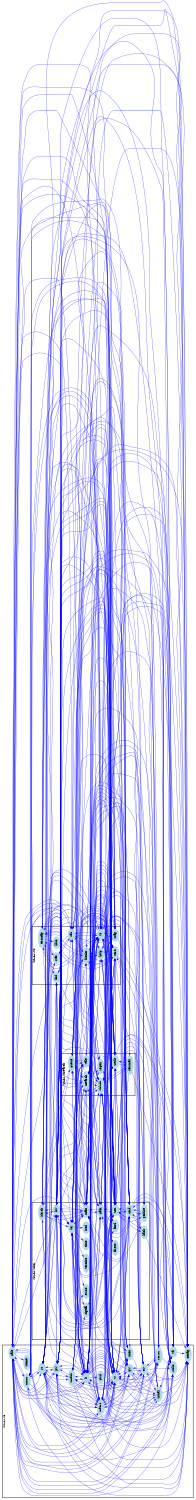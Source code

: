 /* ------------------------------------------------------------ */
/* created with bunch v3 */
/* Objective Function value = 1.0*/
/* ------------------------------------------------------------ */

digraph G {
size= "10,10";
rotate = 90;
subgraph cluster0 {
label = "(SS-L1):zstr";
color = black;
style = bold;

"uisrch"[label="uisrch",shape=ellipse,color=lightblue,fontcolor=black,style=filled];
"bw"[label="bw",shape=ellipse,color=lightblue,fontcolor=black,style=filled];
"main"[label="main",shape=ellipse,color=lightblue,fontcolor=black,style=filled];
"poshist"[label="poshist",shape=ellipse,color=lightblue,fontcolor=black,style=filled];
"zstr"[label="zstr",shape=ellipse,color=lightblue,fontcolor=black,style=filled];
"hash"[label="hash",shape=ellipse,color=lightblue,fontcolor=black,style=filled];
"cmd"[label="cmd",shape=ellipse,color=lightblue,fontcolor=black,style=filled];
"path"[label="path",shape=ellipse,color=lightblue,fontcolor=black,style=filled];
"fcntl"[label="fcntl",shape=ellipse,color=lightblue,fontcolor=black,style=filled];
"dirent"[label="dirent",shape=ellipse,color=lightblue,fontcolor=black,style=filled];
"errno"[label="errno",shape=ellipse,color=lightblue,fontcolor=black,style=filled];
"tty"[label="tty",shape=ellipse,color=lightblue,fontcolor=black,style=filled];
"termios"[label="termios",shape=ellipse,color=lightblue,fontcolor=black,style=filled];
"time"[label="time",shape=ellipse,color=lightblue,fontcolor=black,style=filled];
"ioctl"[label="ioctl",shape=ellipse,color=lightblue,fontcolor=black,style=filled];
"signal"[label="signal",shape=ellipse,color=lightblue,fontcolor=black,style=filled];
}
subgraph cluster1 {
label = "(SS-L1):usearch";
color = black;
style = bold;

"queue"[label="queue",shape=ellipse,color=lightblue,fontcolor=black,style=filled];
"vfile"[label="vfile",shape=ellipse,color=lightblue,fontcolor=black,style=filled];
"usearch"[label="usearch",shape=ellipse,color=lightblue,fontcolor=black,style=filled];
"regex"[label="regex",shape=ellipse,color=lightblue,fontcolor=black,style=filled];
"uformat"[label="uformat",shape=ellipse,color=lightblue,fontcolor=black,style=filled];
"uedit"[label="uedit",shape=ellipse,color=lightblue,fontcolor=black,style=filled];
"ublock"[label="ublock",shape=ellipse,color=lightblue,fontcolor=black,style=filled];
}
subgraph cluster2 {
label = "(SS-L1):b";
color = black;
style = bold;

"ufile"[label="ufile",shape=ellipse,color=lightblue,fontcolor=black,style=filled];
"menu"[label="menu",shape=ellipse,color=lightblue,fontcolor=black,style=filled];
"utime"[label="utime",shape=ellipse,color=lightblue,fontcolor=black,style=filled];
"tw"[label="tw",shape=ellipse,color=lightblue,fontcolor=black,style=filled];
"stdio"[label="stdio",shape=ellipse,color=lightblue,fontcolor=black,style=filled];
"uerror"[label="uerror",shape=ellipse,color=lightblue,fontcolor=black,style=filled];
"ushell"[label="ushell",shape=ellipse,color=lightblue,fontcolor=black,style=filled];
"va"[label="va",shape=ellipse,color=lightblue,fontcolor=black,style=filled];
"b"[label="b",shape=ellipse,color=lightblue,fontcolor=black,style=filled];
"pwd"[label="pwd",shape=ellipse,color=lightblue,fontcolor=black,style=filled];
"undo"[label="undo",shape=ellipse,color=lightblue,fontcolor=black,style=filled];
"qw"[label="qw",shape=ellipse,color=lightblue,fontcolor=black,style=filled];
"w"[label="w",shape=ellipse,color=lightblue,fontcolor=black,style=filled];
"config"[label="config",shape=ellipse,color=lightblue,fontcolor=black,style=filled];
"macro"[label="macro",shape=ellipse,color=lightblue,fontcolor=black,style=filled];
"umath"[label="umath",shape=ellipse,color=lightblue,fontcolor=black,style=filled];
"rc"[label="rc",shape=ellipse,color=lightblue,fontcolor=black,style=filled];
"pw"[label="pw",shape=ellipse,color=lightblue,fontcolor=black,style=filled];
}
subgraph cluster3 {
label = "(SS-L1):vs";
color = black;
style = bold;

"libio"[label="libio",shape=ellipse,color=lightblue,fontcolor=black,style=filled];
"termcap"[label="termcap",shape=ellipse,color=lightblue,fontcolor=black,style=filled];
"kbd"[label="kbd",shape=ellipse,color=lightblue,fontcolor=black,style=filled];
"tab"[label="tab",shape=ellipse,color=lightblue,fontcolor=black,style=filled];
"stat"[label="stat",shape=ellipse,color=lightblue,fontcolor=black,style=filled];
"vs"[label="vs",shape=ellipse,color=lightblue,fontcolor=black,style=filled];
"utag"[label="utag",shape=ellipse,color=lightblue,fontcolor=black,style=filled];
"blocks"[label="blocks",shape=ellipse,color=lightblue,fontcolor=black,style=filled];
"scrn"[label="scrn",shape=ellipse,color=lightblue,fontcolor=black,style=filled];
"help"[label="help",shape=ellipse,color=lightblue,fontcolor=black,style=filled];
}
"main" -> "tty" [color=blue,font=6];
"main" -> "ufile" [color=blue,font=6];
"main" -> "scrn" [color=blue,font=6];
"main" -> "kbd" [color=blue,font=6];
"main" -> "w" [color=blue,font=6];
"main" -> "path" [color=blue,font=6];
"main" -> "vfile" [color=blue,font=6];
"main" -> "rc" [color=blue,font=6];
"main" -> "vs" [color=blue,font=6];
"main" -> "help" [color=blue,font=6];
"main" -> "bw" [color=blue,font=6];
"main" -> "uedit" [color=blue,font=6];
"main" -> "termcap" [color=blue,font=6];
"main" -> "uisrch" [color=blue,font=6];
"main" -> "b" [color=blue,font=6];
"main" -> "usearch" [color=blue,font=6];
"main" -> "macro" [color=blue,font=6];
"main" -> "config" [color=blue,font=6];
"main" -> "stdio" [color=blue,font=6];
"main" -> "tw" [color=blue,font=6];
"vfile" -> "b" [color=blue,font=6];
"vfile" -> "queue" [color=blue,font=6];
"vfile" -> "config" [color=blue,font=6];
"vfile" -> "path" [color=blue,font=6];
"vfile" -> "blocks" [color=blue,font=6];
"vfile" -> "tty" [color=blue,font=6];
"vfile" -> "fcntl" [color=blue,font=6];
"regex" -> "b" [color=blue,font=6];
"regex" -> "usearch" [color=blue,font=6];
"regex" -> "zstr" [color=blue,font=6];
"regex" -> "termcap" [color=blue,font=6];
"regex" -> "vs" [color=blue,font=6];
"macro" -> "tty" [color=blue,font=6];
"macro" -> "ufile" [color=blue,font=6];
"macro" -> "main" [color=blue,font=6];
"macro" -> "umath" [color=blue,font=6];
"macro" -> "kbd" [color=blue,font=6];
"macro" -> "w" [color=blue,font=6];
"macro" -> "pw" [color=blue,font=6];
"macro" -> "rc" [color=blue,font=6];
"macro" -> "vs" [color=blue,font=6];
"macro" -> "cmd" [color=blue,font=6];
"macro" -> "ublock" [color=blue,font=6];
"macro" -> "uedit" [color=blue,font=6];
"macro" -> "zstr" [color=blue,font=6];
"macro" -> "b" [color=blue,font=6];
"macro" -> "qw" [color=blue,font=6];
"macro" -> "config" [color=blue,font=6];
"macro" -> "stdio" [color=blue,font=6];
"macro" -> "undo" [color=blue,font=6];
"queue" -> "ublock" [color=blue,font=6];
"queue" -> "config" [color=blue,font=6];
"queue" -> "usearch" [color=blue,font=6];
"queue" -> "poshist" [color=blue,font=6];
"queue" -> "uerror" [color=blue,font=6];
"queue" -> "uisrch" [color=blue,font=6];
"queue" -> "b" [color=blue,font=6];
"queue" -> "undo" [color=blue,font=6];
"queue" -> "w" [color=blue,font=6];
"queue" -> "vfile" [color=blue,font=6];
"pw" -> "rc" [color=blue,font=6];
"pw" -> "ufile" [color=blue,font=6];
"pw" -> "ublock" [color=blue,font=6];
"pw" -> "tab" [color=blue,font=6];
"pw" -> "config" [color=blue,font=6];
"pw" -> "macro" [color=blue,font=6];
"pw" -> "cmd" [color=blue,font=6];
"pw" -> "usearch" [color=blue,font=6];
"pw" -> "ushell" [color=blue,font=6];
"pw" -> "utag" [color=blue,font=6];
"pw" -> "umath" [color=blue,font=6];
"pw" -> "uedit" [color=blue,font=6];
"pw" -> "bw" [color=blue,font=6];
"pw" -> "b" [color=blue,font=6];
"pw" -> "w" [color=blue,font=6];
"pw" -> "zstr" [color=blue,font=6];
"usearch" -> "regex" [color=blue,font=6];
"usearch" -> "main" [color=blue,font=6];
"usearch" -> "utag" [color=blue,font=6];
"usearch" -> "w" [color=blue,font=6];
"usearch" -> "pw" [color=blue,font=6];
"usearch" -> "rc" [color=blue,font=6];
"usearch" -> "queue" [color=blue,font=6];
"usearch" -> "vs" [color=blue,font=6];
"usearch" -> "cmd" [color=blue,font=6];
"usearch" -> "ublock" [color=blue,font=6];
"usearch" -> "bw" [color=blue,font=6];
"usearch" -> "uedit" [color=blue,font=6];
"usearch" -> "zstr" [color=blue,font=6];
"usearch" -> "uisrch" [color=blue,font=6];
"usearch" -> "b" [color=blue,font=6];
"usearch" -> "qw" [color=blue,font=6];
"usearch" -> "config" [color=blue,font=6];
"usearch" -> "stdio" [color=blue,font=6];
"usearch" -> "undo" [color=blue,font=6];
"uisrch" -> "config" [color=blue,font=6];
"uisrch" -> "cmd" [color=blue,font=6];
"uisrch" -> "main" [color=blue,font=6];
"uisrch" -> "usearch" [color=blue,font=6];
"uisrch" -> "queue" [color=blue,font=6];
"uisrch" -> "qw" [color=blue,font=6];
"uisrch" -> "tty" [color=blue,font=6];
"uisrch" -> "bw" [color=blue,font=6];
"uisrch" -> "b" [color=blue,font=6];
"uisrch" -> "vs" [color=blue,font=6];
"vs" -> "menu" [color=blue,font=6];
"vs" -> "ufile" [color=blue,font=6];
"vs" -> "va" [color=blue,font=6];
"vs" -> "uerror" [color=blue,font=6];
"vs" -> "tab" [color=blue,font=6];
"vs" -> "regex" [color=blue,font=6];
"vs" -> "main" [color=blue,font=6];
"vs" -> "umath" [color=blue,font=6];
"vs" -> "utag" [color=blue,font=6];
"vs" -> "w" [color=blue,font=6];
"vs" -> "path" [color=blue,font=6];
"vs" -> "rc" [color=blue,font=6];
"vs" -> "cmd" [color=blue,font=6];
"vs" -> "ublock" [color=blue,font=6];
"vs" -> "uedit" [color=blue,font=6];
"vs" -> "termcap" [color=blue,font=6];
"vs" -> "uisrch" [color=blue,font=6];
"vs" -> "blocks" [color=blue,font=6];
"vs" -> "usearch" [color=blue,font=6];
"vs" -> "b" [color=blue,font=6];
"vs" -> "macro" [color=blue,font=6];
"vs" -> "qw" [color=blue,font=6];
"vs" -> "config" [color=blue,font=6];
"vs" -> "tw" [color=blue,font=6];
"uedit" -> "scrn" [color=blue,font=6];
"uedit" -> "stdio" [color=blue,font=6];
"uedit" -> "uformat" [color=blue,font=6];
"uedit" -> "ublock" [color=blue,font=6];
"uedit" -> "macro" [color=blue,font=6];
"uedit" -> "main" [color=blue,font=6];
"uedit" -> "qw" [color=blue,font=6];
"uedit" -> "umath" [color=blue,font=6];
"uedit" -> "b" [color=blue,font=6];
"uedit" -> "bw" [color=blue,font=6];
"uedit" -> "w" [color=blue,font=6];
"uedit" -> "zstr" [color=blue,font=6];
"uedit" -> "pw" [color=blue,font=6];
"uedit" -> "vs" [color=blue,font=6];
"scrn" -> "blocks" [color=blue,font=6];
"scrn" -> "ufile" [color=blue,font=6];
"scrn" -> "stdio" [color=blue,font=6];
"scrn" -> "menu" [color=blue,font=6];
"scrn" -> "ublock" [color=blue,font=6];
"scrn" -> "config" [color=blue,font=6];
"scrn" -> "macro" [color=blue,font=6];
"scrn" -> "main" [color=blue,font=6];
"scrn" -> "help" [color=blue,font=6];
"scrn" -> "tw" [color=blue,font=6];
"scrn" -> "termcap" [color=blue,font=6];
"scrn" -> "tty" [color=blue,font=6];
"scrn" -> "uedit" [color=blue,font=6];
"scrn" -> "bw" [color=blue,font=6];
"scrn" -> "w" [color=blue,font=6];
"scrn" -> "zstr" [color=blue,font=6];
"ufile" -> "menu" [color=blue,font=6];
"ufile" -> "tty" [color=blue,font=6];
"ufile" -> "uerror" [color=blue,font=6];
"ufile" -> "va" [color=blue,font=6];
"ufile" -> "tab" [color=blue,font=6];
"ufile" -> "ushell" [color=blue,font=6];
"ufile" -> "main" [color=blue,font=6];
"ufile" -> "scrn" [color=blue,font=6];
"ufile" -> "utag" [color=blue,font=6];
"ufile" -> "w" [color=blue,font=6];
"ufile" -> "utime" [color=blue,font=6];
"ufile" -> "pw" [color=blue,font=6];
"ufile" -> "path" [color=blue,font=6];
"ufile" -> "rc" [color=blue,font=6];
"ufile" -> "vs" [color=blue,font=6];
"ufile" -> "fcntl" [color=blue,font=6];
"ufile" -> "ublock" [color=blue,font=6];
"ufile" -> "bw" [color=blue,font=6];
"ufile" -> "zstr" [color=blue,font=6];
"ufile" -> "stat" [color=blue,font=6];
"ufile" -> "macro" [color=blue,font=6];
"ufile" -> "b" [color=blue,font=6];
"ufile" -> "qw" [color=blue,font=6];
"ufile" -> "config" [color=blue,font=6];
"ufile" -> "stdio" [color=blue,font=6];
"ufile" -> "tw" [color=blue,font=6];
"tty" -> "scrn" [color=blue,font=6];
"tty" -> "stdio" [color=blue,font=6];
"tty" -> "fcntl" [color=blue,font=6];
"tty" -> "errno" [color=blue,font=6];
"tty" -> "config" [color=blue,font=6];
"tty" -> "time" [color=blue,font=6];
"tty" -> "macro" [color=blue,font=6];
"tty" -> "main" [color=blue,font=6];
"tty" -> "ioctl" [color=blue,font=6];
"tty" -> "ushell" [color=blue,font=6];
"tty" -> "b" [color=blue,font=6];
"tty" -> "signal" [color=blue,font=6];
"tty" -> "termios" [color=blue,font=6];
"tty" -> "zstr" [color=blue,font=6];
"tty" -> "path" [color=blue,font=6];
"tty" -> "vfile" [color=blue,font=6];
"va" -> "rc" [color=blue,font=6];
"va" -> "ufile" [color=blue,font=6];
"va" -> "tab" [color=blue,font=6];
"va" -> "config" [color=blue,font=6];
"va" -> "cmd" [color=blue,font=6];
"va" -> "help" [color=blue,font=6];
"va" -> "ushell" [color=blue,font=6];
"va" -> "termcap" [color=blue,font=6];
"va" -> "b" [color=blue,font=6];
"va" -> "vs" [color=blue,font=6];
"va" -> "path" [color=blue,font=6];
"undo" -> "queue" [color=blue,font=6];
"undo" -> "b" [color=blue,font=6];
"undo" -> "w" [color=blue,font=6];
"undo" -> "config" [color=blue,font=6];
"undo" -> "usearch" [color=blue,font=6];
"undo" -> "ublock" [color=blue,font=6];
"undo" -> "macro" [color=blue,font=6];
"undo" -> "blocks" [color=blue,font=6];
"ushell" -> "ufile" [color=blue,font=6];
"ushell" -> "config" [color=blue,font=6];
"ushell" -> "main" [color=blue,font=6];
"ushell" -> "tw" [color=blue,font=6];
"ushell" -> "qw" [color=blue,font=6];
"ushell" -> "tty" [color=blue,font=6];
"ushell" -> "signal" [color=blue,font=6];
"ushell" -> "va" [color=blue,font=6];
"ushell" -> "b" [color=blue,font=6];
"ushell" -> "w" [color=blue,font=6];
"ushell" -> "pw" [color=blue,font=6];
"ushell" -> "vs" [color=blue,font=6];
"umath" -> "rc" [color=blue,font=6];
"umath" -> "stdio" [color=blue,font=6];
"umath" -> "config" [color=blue,font=6];
"umath" -> "macro" [color=blue,font=6];
"umath" -> "uedit" [color=blue,font=6];
"umath" -> "signal" [color=blue,font=6];
"umath" -> "b" [color=blue,font=6];
"umath" -> "w" [color=blue,font=6];
"umath" -> "zstr" [color=blue,font=6];
"umath" -> "pw" [color=blue,font=6];
"umath" -> "vs" [color=blue,font=6];
"help" -> "main" [color=blue,font=6];
"help" -> "w" [color=blue,font=6];
"help" -> "scrn" [color=blue,font=6];
"help" -> "config" [color=blue,font=6];
"help" -> "va" [color=blue,font=6];
"help" -> "zstr" [color=blue,font=6];
"help" -> "rc" [color=blue,font=6];
"help" -> "blocks" [color=blue,font=6];
"kbd" -> "main" [color=blue,font=6];
"kbd" -> "w" [color=blue,font=6];
"kbd" -> "config" [color=blue,font=6];
"kbd" -> "macro" [color=blue,font=6];
"kbd" -> "termcap" [color=blue,font=6];
"kbd" -> "rc" [color=blue,font=6];
"kbd" -> "bw" [color=blue,font=6];
"ublock" -> "scrn" [color=blue,font=6];
"ublock" -> "uformat" [color=blue,font=6];
"ublock" -> "usearch" [color=blue,font=6];
"ublock" -> "queue" [color=blue,font=6];
"ublock" -> "tty" [color=blue,font=6];
"ublock" -> "uedit" [color=blue,font=6];
"ublock" -> "bw" [color=blue,font=6];
"ublock" -> "b" [color=blue,font=6];
"ublock" -> "undo" [color=blue,font=6];
"ublock" -> "w" [color=blue,font=6];
"ublock" -> "zstr" [color=blue,font=6];
"ublock" -> "pw" [color=blue,font=6];
"ublock" -> "vs" [color=blue,font=6];
"termcap" -> "blocks" [color=blue,font=6];
"termcap" -> "scrn" [color=blue,font=6];
"termcap" -> "stdio" [color=blue,font=6];
"termcap" -> "libio" [color=blue,font=6];
"termcap" -> "config" [color=blue,font=6];
"termcap" -> "main" [color=blue,font=6];
"termcap" -> "stat" [color=blue,font=6];
"termcap" -> "tty" [color=blue,font=6];
"termcap" -> "va" [color=blue,font=6];
"termcap" -> "regex" [color=blue,font=6];
"termcap" -> "kbd" [color=blue,font=6];
"termcap" -> "zstr" [color=blue,font=6];
"termcap" -> "vs" [color=blue,font=6];
"zstr" -> "menu" [color=blue,font=6];
"zstr" -> "ufile" [color=blue,font=6];
"zstr" -> "tty" [color=blue,font=6];
"zstr" -> "hash" [color=blue,font=6];
"zstr" -> "tab" [color=blue,font=6];
"zstr" -> "uerror" [color=blue,font=6];
"zstr" -> "regex" [color=blue,font=6];
"zstr" -> "umath" [color=blue,font=6];
"zstr" -> "scrn" [color=blue,font=6];
"zstr" -> "utag" [color=blue,font=6];
"zstr" -> "w" [color=blue,font=6];
"zstr" -> "pw" [color=blue,font=6];
"zstr" -> "path" [color=blue,font=6];
"zstr" -> "poshist" [color=blue,font=6];
"zstr" -> "rc" [color=blue,font=6];
"zstr" -> "help" [color=blue,font=6];
"zstr" -> "cmd" [color=blue,font=6];
"zstr" -> "ublock" [color=blue,font=6];
"zstr" -> "bw" [color=blue,font=6];
"zstr" -> "uedit" [color=blue,font=6];
"zstr" -> "termcap" [color=blue,font=6];
"zstr" -> "macro" [color=blue,font=6];
"zstr" -> "usearch" [color=blue,font=6];
"zstr" -> "b" [color=blue,font=6];
"zstr" -> "config" [color=blue,font=6];
"w" -> "menu" [color=blue,font=6];
"w" -> "ufile" [color=blue,font=6];
"w" -> "tty" [color=blue,font=6];
"w" -> "uerror" [color=blue,font=6];
"w" -> "tab" [color=blue,font=6];
"w" -> "ushell" [color=blue,font=6];
"w" -> "main" [color=blue,font=6];
"w" -> "umath" [color=blue,font=6];
"w" -> "scrn" [color=blue,font=6];
"w" -> "kbd" [color=blue,font=6];
"w" -> "utag" [color=blue,font=6];
"w" -> "pw" [color=blue,font=6];
"w" -> "poshist" [color=blue,font=6];
"w" -> "rc" [color=blue,font=6];
"w" -> "queue" [color=blue,font=6];
"w" -> "help" [color=blue,font=6];
"w" -> "cmd" [color=blue,font=6];
"w" -> "ublock" [color=blue,font=6];
"w" -> "uedit" [color=blue,font=6];
"w" -> "bw" [color=blue,font=6];
"w" -> "zstr" [color=blue,font=6];
"w" -> "blocks" [color=blue,font=6];
"w" -> "macro" [color=blue,font=6];
"w" -> "b" [color=blue,font=6];
"w" -> "usearch" [color=blue,font=6];
"w" -> "qw" [color=blue,font=6];
"w" -> "config" [color=blue,font=6];
"w" -> "tw" [color=blue,font=6];
"w" -> "undo" [color=blue,font=6];
"rc" -> "menu" [color=blue,font=6];
"rc" -> "va" [color=blue,font=6];
"rc" -> "main" [color=blue,font=6];
"rc" -> "umath" [color=blue,font=6];
"rc" -> "kbd" [color=blue,font=6];
"rc" -> "w" [color=blue,font=6];
"rc" -> "pw" [color=blue,font=6];
"rc" -> "path" [color=blue,font=6];
"rc" -> "vs" [color=blue,font=6];
"rc" -> "cmd" [color=blue,font=6];
"rc" -> "help" [color=blue,font=6];
"rc" -> "bw" [color=blue,font=6];
"rc" -> "uedit" [color=blue,font=6];
"rc" -> "zstr" [color=blue,font=6];
"rc" -> "b" [color=blue,font=6];
"rc" -> "macro" [color=blue,font=6];
"rc" -> "config" [color=blue,font=6];
"rc" -> "stdio" [color=blue,font=6];
"rc" -> "tw" [color=blue,font=6];
"bw" -> "tty" [color=blue,font=6];
"bw" -> "ufile" [color=blue,font=6];
"bw" -> "uerror" [color=blue,font=6];
"bw" -> "main" [color=blue,font=6];
"bw" -> "scrn" [color=blue,font=6];
"bw" -> "kbd" [color=blue,font=6];
"bw" -> "utag" [color=blue,font=6];
"bw" -> "w" [color=blue,font=6];
"bw" -> "pw" [color=blue,font=6];
"bw" -> "rc" [color=blue,font=6];
"bw" -> "cmd" [color=blue,font=6];
"bw" -> "ublock" [color=blue,font=6];
"bw" -> "uedit" [color=blue,font=6];
"bw" -> "zstr" [color=blue,font=6];
"bw" -> "uisrch" [color=blue,font=6];
"bw" -> "blocks" [color=blue,font=6];
"bw" -> "b" [color=blue,font=6];
"bw" -> "usearch" [color=blue,font=6];
"bw" -> "config" [color=blue,font=6];
"bw" -> "stdio" [color=blue,font=6];
"bw" -> "tw" [color=blue,font=6];
"path" -> "rc" [color=blue,font=6];
"path" -> "ufile" [color=blue,font=6];
"path" -> "stdio" [color=blue,font=6];
"path" -> "fcntl" [color=blue,font=6];
"path" -> "tab" [color=blue,font=6];
"path" -> "config" [color=blue,font=6];
"path" -> "cmd" [color=blue,font=6];
"path" -> "main" [color=blue,font=6];
"path" -> "dirent" [color=blue,font=6];
"path" -> "tty" [color=blue,font=6];
"path" -> "va" [color=blue,font=6];
"path" -> "b" [color=blue,font=6];
"path" -> "zstr" [color=blue,font=6];
"path" -> "vs" [color=blue,font=6];
"hash" -> "config" [color=blue,font=6];
"hash" -> "zstr" [color=blue,font=6];
"hash" -> "cmd" [color=blue,font=6];
"uformat" -> "b" [color=blue,font=6];
"uformat" -> "config" [color=blue,font=6];
"uformat" -> "uedit" [color=blue,font=6];
"uformat" -> "ublock" [color=blue,font=6];
"uformat" -> "zstr" [color=blue,font=6];
"utag" -> "ufile" [color=blue,font=6];
"utag" -> "stdio" [color=blue,font=6];
"utag" -> "tab" [color=blue,font=6];
"utag" -> "main" [color=blue,font=6];
"utag" -> "usearch" [color=blue,font=6];
"utag" -> "bw" [color=blue,font=6];
"utag" -> "b" [color=blue,font=6];
"utag" -> "w" [color=blue,font=6];
"utag" -> "zstr" [color=blue,font=6];
"utag" -> "pw" [color=blue,font=6];
"utag" -> "vs" [color=blue,font=6];
"poshist" -> "queue" [color=blue,font=6];
"poshist" -> "b" [color=blue,font=6];
"poshist" -> "main" [color=blue,font=6];
"poshist" -> "w" [color=blue,font=6];
"poshist" -> "zstr" [color=blue,font=6];
"poshist" -> "cmd" [color=blue,font=6];
"qw" -> "ufile" [color=blue,font=6];
"qw" -> "config" [color=blue,font=6];
"qw" -> "macro" [color=blue,font=6];
"qw" -> "usearch" [color=blue,font=6];
"qw" -> "ushell" [color=blue,font=6];
"qw" -> "tw" [color=blue,font=6];
"qw" -> "uisrch" [color=blue,font=6];
"qw" -> "uedit" [color=blue,font=6];
"qw" -> "w" [color=blue,font=6];
"qw" -> "vs" [color=blue,font=6];
"tab" -> "blocks" [color=blue,font=6];
"tab" -> "menu" [color=blue,font=6];
"tab" -> "config" [color=blue,font=6];
"tab" -> "cmd" [color=blue,font=6];
"tab" -> "stat" [color=blue,font=6];
"tab" -> "tty" [color=blue,font=6];
"tab" -> "va" [color=blue,font=6];
"tab" -> "b" [color=blue,font=6];
"tab" -> "w" [color=blue,font=6];
"tab" -> "zstr" [color=blue,font=6];
"tab" -> "vs" [color=blue,font=6];
"tab" -> "path" [color=blue,font=6];
"tw" -> "rc" [color=blue,font=6];
"tw" -> "scrn" [color=blue,font=6];
"tw" -> "ufile" [color=blue,font=6];
"tw" -> "stdio" [color=blue,font=6];
"tw" -> "config" [color=blue,font=6];
"tw" -> "ublock" [color=blue,font=6];
"tw" -> "macro" [color=blue,font=6];
"tw" -> "main" [color=blue,font=6];
"tw" -> "ushell" [color=blue,font=6];
"tw" -> "qw" [color=blue,font=6];
"tw" -> "uerror" [color=blue,font=6];
"tw" -> "b" [color=blue,font=6];
"tw" -> "bw" [color=blue,font=6];
"tw" -> "w" [color=blue,font=6];
"tw" -> "vs" [color=blue,font=6];
"stat" -> "ufile" [color=blue,font=6];
"stat" -> "tab" [color=blue,font=6];
"stat" -> "termcap" [color=blue,font=6];
"stat" -> "stdio" [color=blue,font=6];
"cmd" -> "rc" [color=blue,font=6];
"cmd" -> "menu" [color=blue,font=6];
"cmd" -> "config" [color=blue,font=6];
"cmd" -> "macro" [color=blue,font=6];
"cmd" -> "main" [color=blue,font=6];
"cmd" -> "poshist" [color=blue,font=6];
"cmd" -> "hash" [color=blue,font=6];
"cmd" -> "tty" [color=blue,font=6];
"cmd" -> "va" [color=blue,font=6];
"cmd" -> "bw" [color=blue,font=6];
"cmd" -> "b" [color=blue,font=6];
"cmd" -> "undo" [color=blue,font=6];
"cmd" -> "w" [color=blue,font=6];
"cmd" -> "zstr" [color=blue,font=6];
"cmd" -> "pw" [color=blue,font=6];
"cmd" -> "vs" [color=blue,font=6];
"cmd" -> "path" [color=blue,font=6];
"uerror" -> "ufile" [color=blue,font=6];
"uerror" -> "stdio" [color=blue,font=6];
"uerror" -> "main" [color=blue,font=6];
"uerror" -> "tw" [color=blue,font=6];
"uerror" -> "queue" [color=blue,font=6];
"uerror" -> "b" [color=blue,font=6];
"uerror" -> "bw" [color=blue,font=6];
"uerror" -> "w" [color=blue,font=6];
"uerror" -> "zstr" [color=blue,font=6];
"uerror" -> "vs" [color=blue,font=6];
"menu" -> "rc" [color=blue,font=6];
"menu" -> "scrn" [color=blue,font=6];
"menu" -> "ufile" [color=blue,font=6];
"menu" -> "tab" [color=blue,font=6];
"menu" -> "config" [color=blue,font=6];
"menu" -> "cmd" [color=blue,font=6];
"menu" -> "macro" [color=blue,font=6];
"menu" -> "w" [color=blue,font=6];
"menu" -> "zstr" [color=blue,font=6];
"menu" -> "vs" [color=blue,font=6];
"b" -> "ufile" [color=blue,font=6];
"b" -> "tty" [color=blue,font=6];
"b" -> "uerror" [color=blue,font=6];
"b" -> "va" [color=blue,font=6];
"b" -> "tab" [color=blue,font=6];
"b" -> "ushell" [color=blue,font=6];
"b" -> "regex" [color=blue,font=6];
"b" -> "uformat" [color=blue,font=6];
"b" -> "main" [color=blue,font=6];
"b" -> "pwd" [color=blue,font=6];
"b" -> "umath" [color=blue,font=6];
"b" -> "scrn" [color=blue,font=6];
"b" -> "utag" [color=blue,font=6];
"b" -> "errno" [color=blue,font=6];
"b" -> "w" [color=blue,font=6];
"b" -> "pw" [color=blue,font=6];
"b" -> "poshist" [color=blue,font=6];
"b" -> "path" [color=blue,font=6];
"b" -> "rc" [color=blue,font=6];
"b" -> "vfile" [color=blue,font=6];
"b" -> "queue" [color=blue,font=6];
"b" -> "vs" [color=blue,font=6];
"b" -> "cmd" [color=blue,font=6];
"b" -> "ublock" [color=blue,font=6];
"b" -> "uedit" [color=blue,font=6];
"b" -> "bw" [color=blue,font=6];
"b" -> "zstr" [color=blue,font=6];
"b" -> "uisrch" [color=blue,font=6];
"b" -> "blocks" [color=blue,font=6];
"b" -> "macro" [color=blue,font=6];
"b" -> "usearch" [color=blue,font=6];
"b" -> "config" [color=blue,font=6];
"b" -> "stdio" [color=blue,font=6];
"b" -> "tw" [color=blue,font=6];
"b" -> "undo" [color=blue,font=6];
"blocks" -> "scrn" [color=blue,font=6];
"blocks" -> "tab" [color=blue,font=6];
"blocks" -> "help" [color=blue,font=6];
"blocks" -> "termcap" [color=blue,font=6];
"blocks" -> "bw" [color=blue,font=6];
"blocks" -> "b" [color=blue,font=6];
"blocks" -> "undo" [color=blue,font=6];
"blocks" -> "w" [color=blue,font=6];
"blocks" -> "vs" [color=blue,font=6];
"blocks" -> "vfile" [color=blue,font=6];
}
